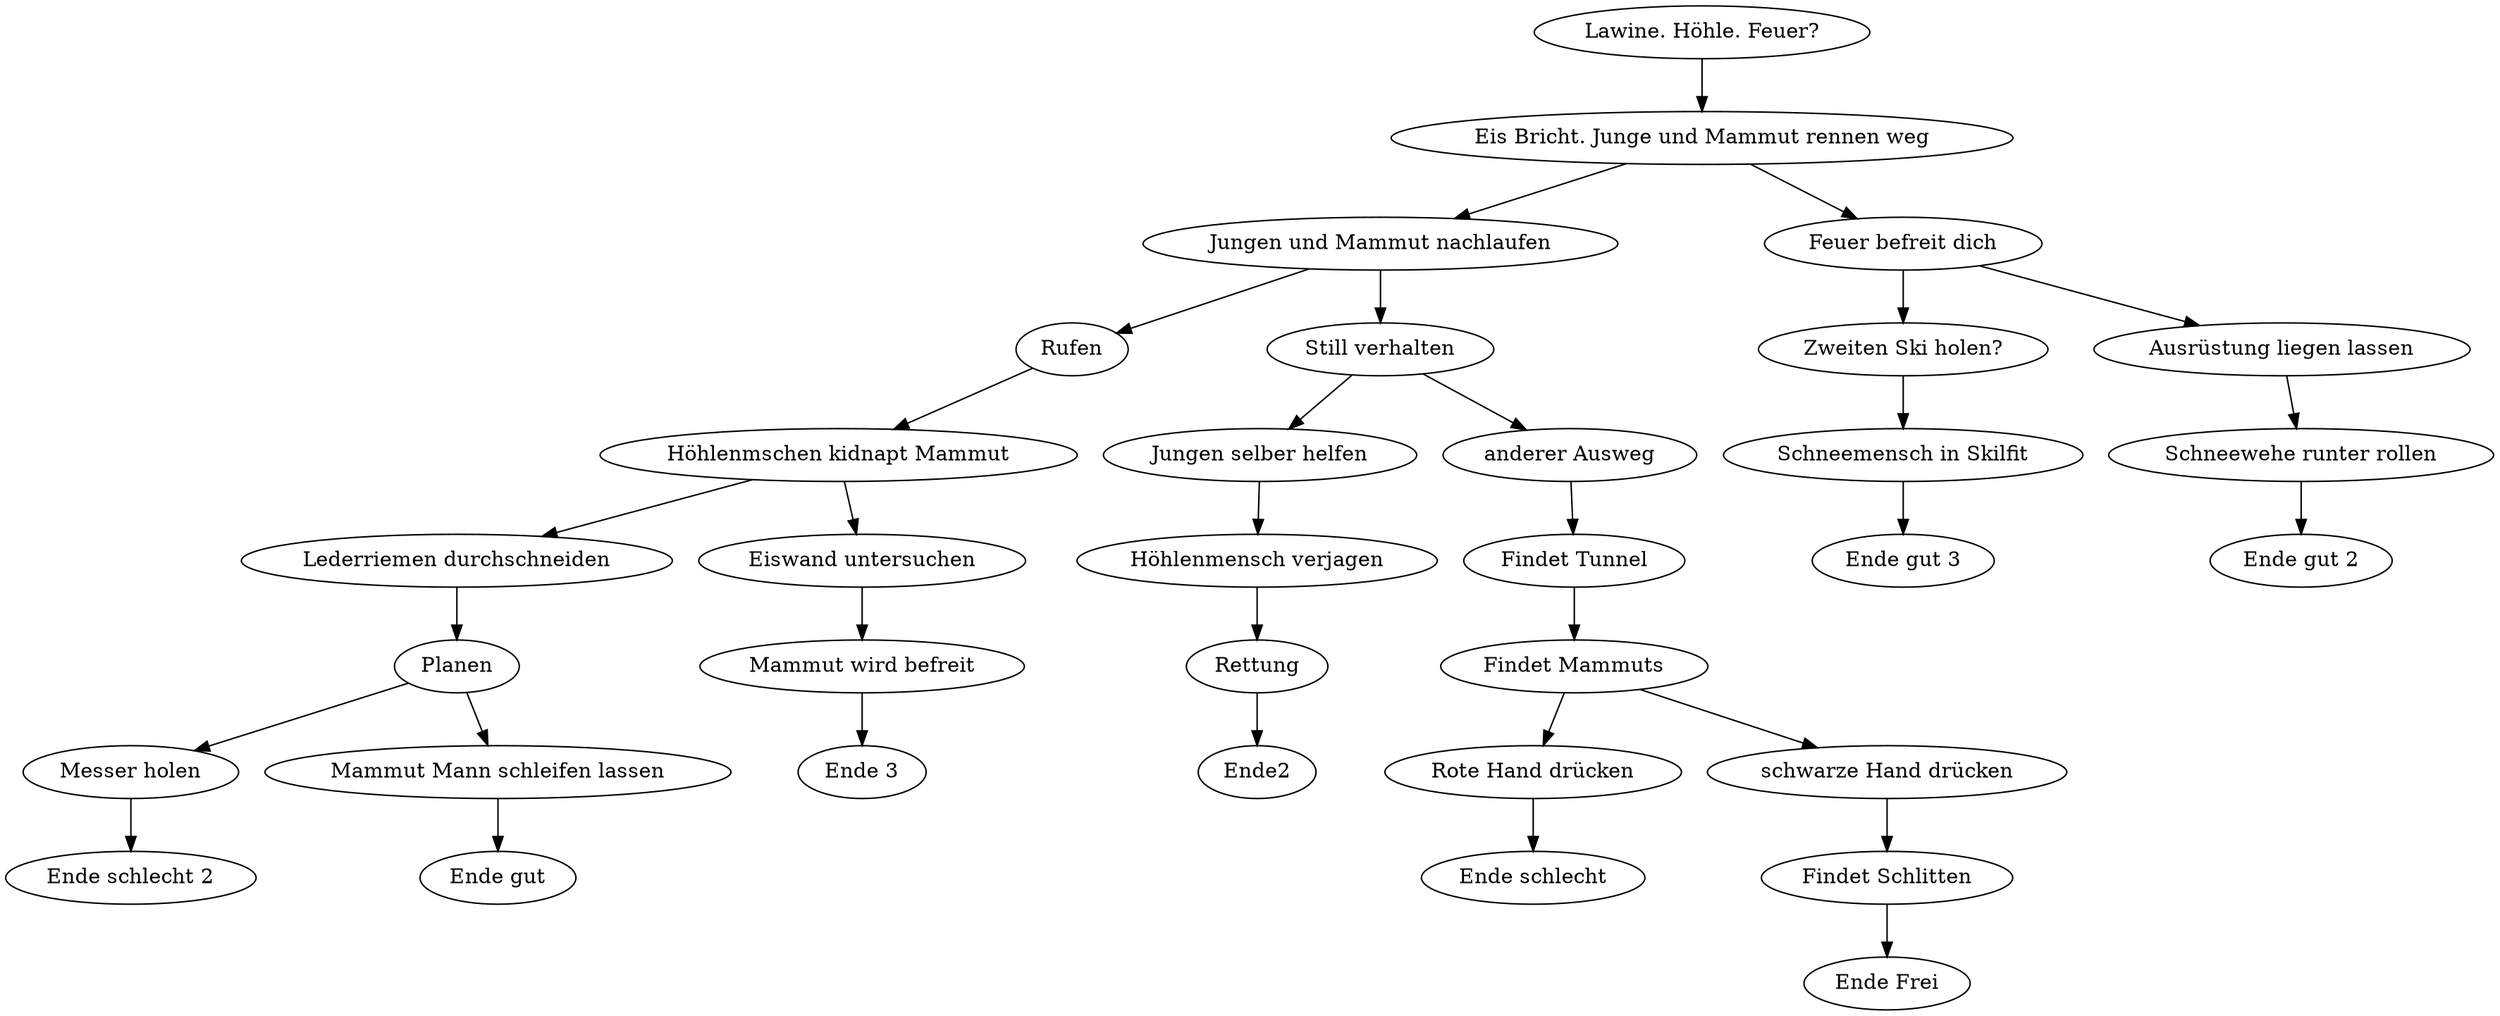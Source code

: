 digraph story{
"Lawine. Höhle. Feuer?"->"Eis Bricht. Junge und Mammut rennen weg" -> {"Jungen und Mammut nachlaufen" "Feuer befreit dich"}


"Jungen und Mammut nachlaufen"->{"Rufen","Still verhalten"}

"Rufen"->"Höhlenmschen kidnapt Mammut"->{"Lederriemen durchschneiden","Eiswand untersuchen"}
"Eiswand untersuchen"->"Mammut wird befreit"->"Ende 3"
"Still verhalten"->{"Jungen selber helfen","anderer Ausweg"}

"Lederriemen durchschneiden"->"Planen"->{"Messer holen","Mammut Mann schleifen lassen"}
"Messer holen"->"Ende schlecht 2"
"Mammut Mann schleifen lassen"->"Ende gut"


"Jungen selber helfen"->"Höhlenmensch verjagen"->"Rettung"->"Ende2"


"anderer Ausweg"->"Findet Tunnel"->"Findet Mammuts"->{"Rote Hand drücken","schwarze Hand drücken"}

"Rote Hand drücken"->"Ende schlecht"

"schwarze Hand drücken"->"Findet Schlitten"->"Ende Frei"

"Feuer befreit dich" -> {"Zweiten Ski holen?" ,"Ausrüstung liegen lassen"}

"Zweiten Ski holen?"->"Schneemensch in Skilfit"->"Ende gut 3"
"Ausrüstung liegen lassen" -> "Schneewehe runter rollen"->"Ende gut 2"
}